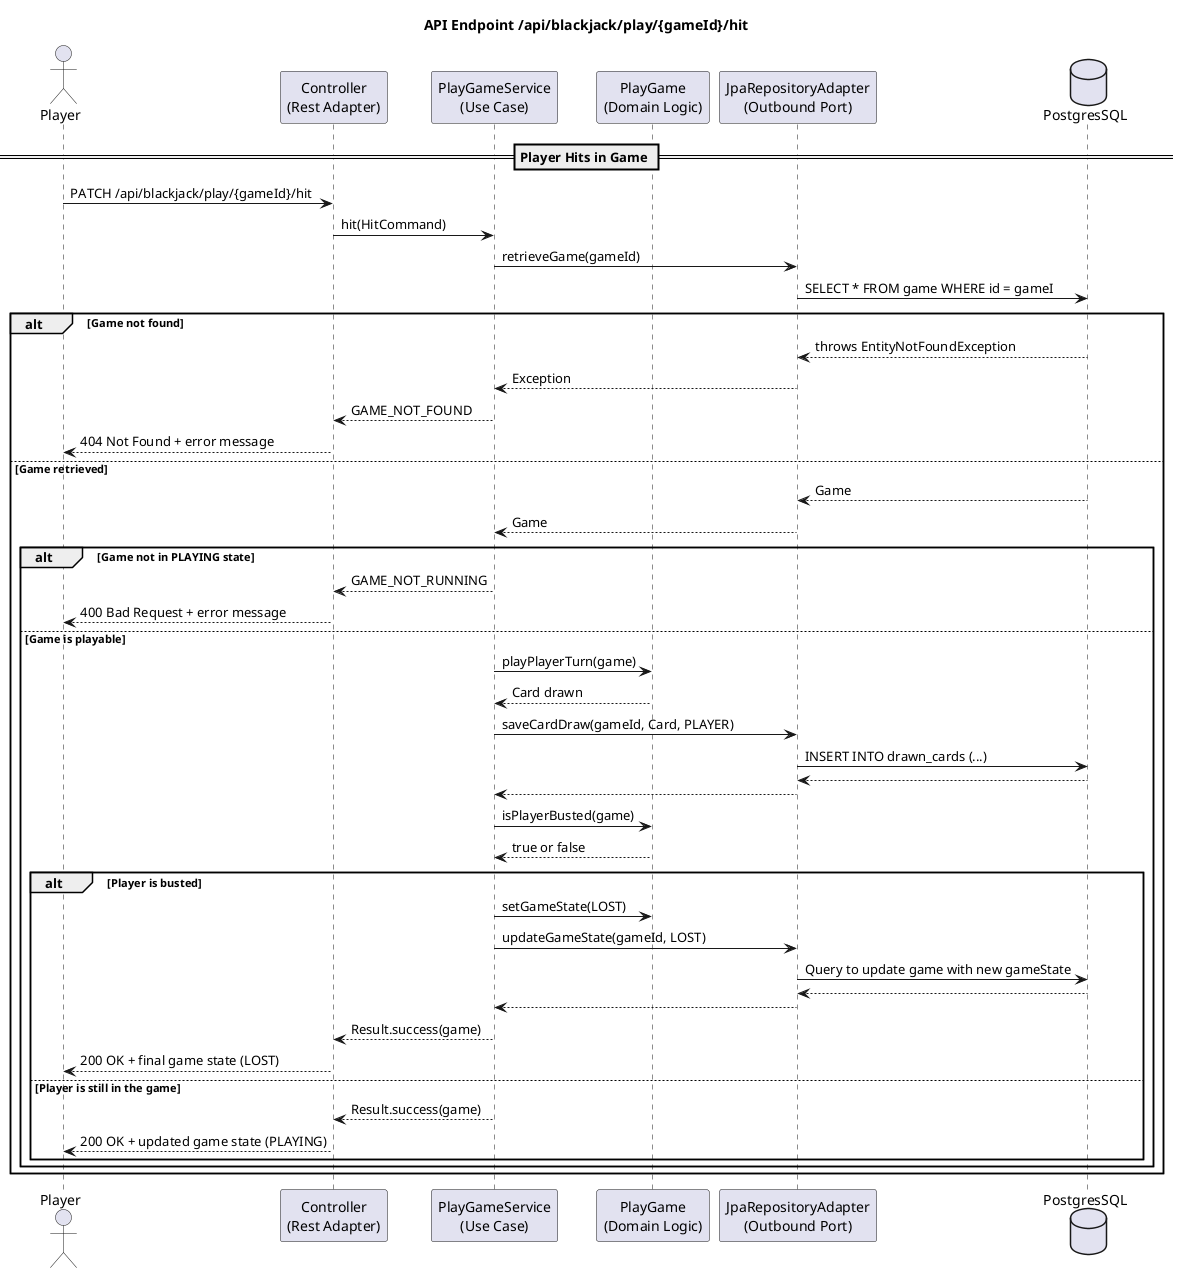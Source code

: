 @startuml
title API Endpoint /api/blackjack/play/{gameId}/hit

actor Player

participant "Controller\n(Rest Adapter)" as Controller
participant "PlayGameService\n(Use Case)" as Service
participant "PlayGame\n(Domain Logic)" as Domain
participant "JpaRepositoryAdapter\n(Outbound Port)" as Adapter
database PostgresSQL as DB

== Player Hits in Game ==

Player -> Controller : PATCH /api/blackjack/play/{gameId}/hit
Controller -> Service : hit(HitCommand)

Service -> Adapter : retrieveGame(gameId)
Adapter -> DB : SELECT * FROM game WHERE id = gameI

alt Game not found
    DB --> Adapter : throws EntityNotFoundException
    Adapter --> Service : Exception
    Service --> Controller : GAME_NOT_FOUND
    Controller --> Player : 404 Not Found + error message

else Game retrieved
DB --> Adapter : Game
Adapter --> Service : Game

    alt Game not in PLAYING state
        Service --> Controller : GAME_NOT_RUNNING
        Controller --> Player : 400 Bad Request + error message

    else Game is playable

        Service -> Domain : playPlayerTurn(game)
        Domain --> Service : Card drawn

        Service -> Adapter : saveCardDraw(gameId, Card, PLAYER)
        Adapter -> DB : INSERT INTO drawn_cards (...)
        DB --> Adapter
        Adapter --> Service

        Service -> Domain : isPlayerBusted(game)
        Domain --> Service : true or false

        alt Player is busted
            Service -> Domain : setGameState(LOST)
            Service -> Adapter : updateGameState(gameId, LOST)
            Adapter -> DB : Query to update game with new gameState
            DB --> Adapter
            Adapter --> Service
            Service --> Controller : Result.success(game)
            Controller --> Player : 200 OK + final game state (LOST)

        else Player is still in the game
            Service --> Controller : Result.success(game)
            Controller --> Player : 200 OK + updated game state (PLAYING)
        end
    end
end
@enduml
